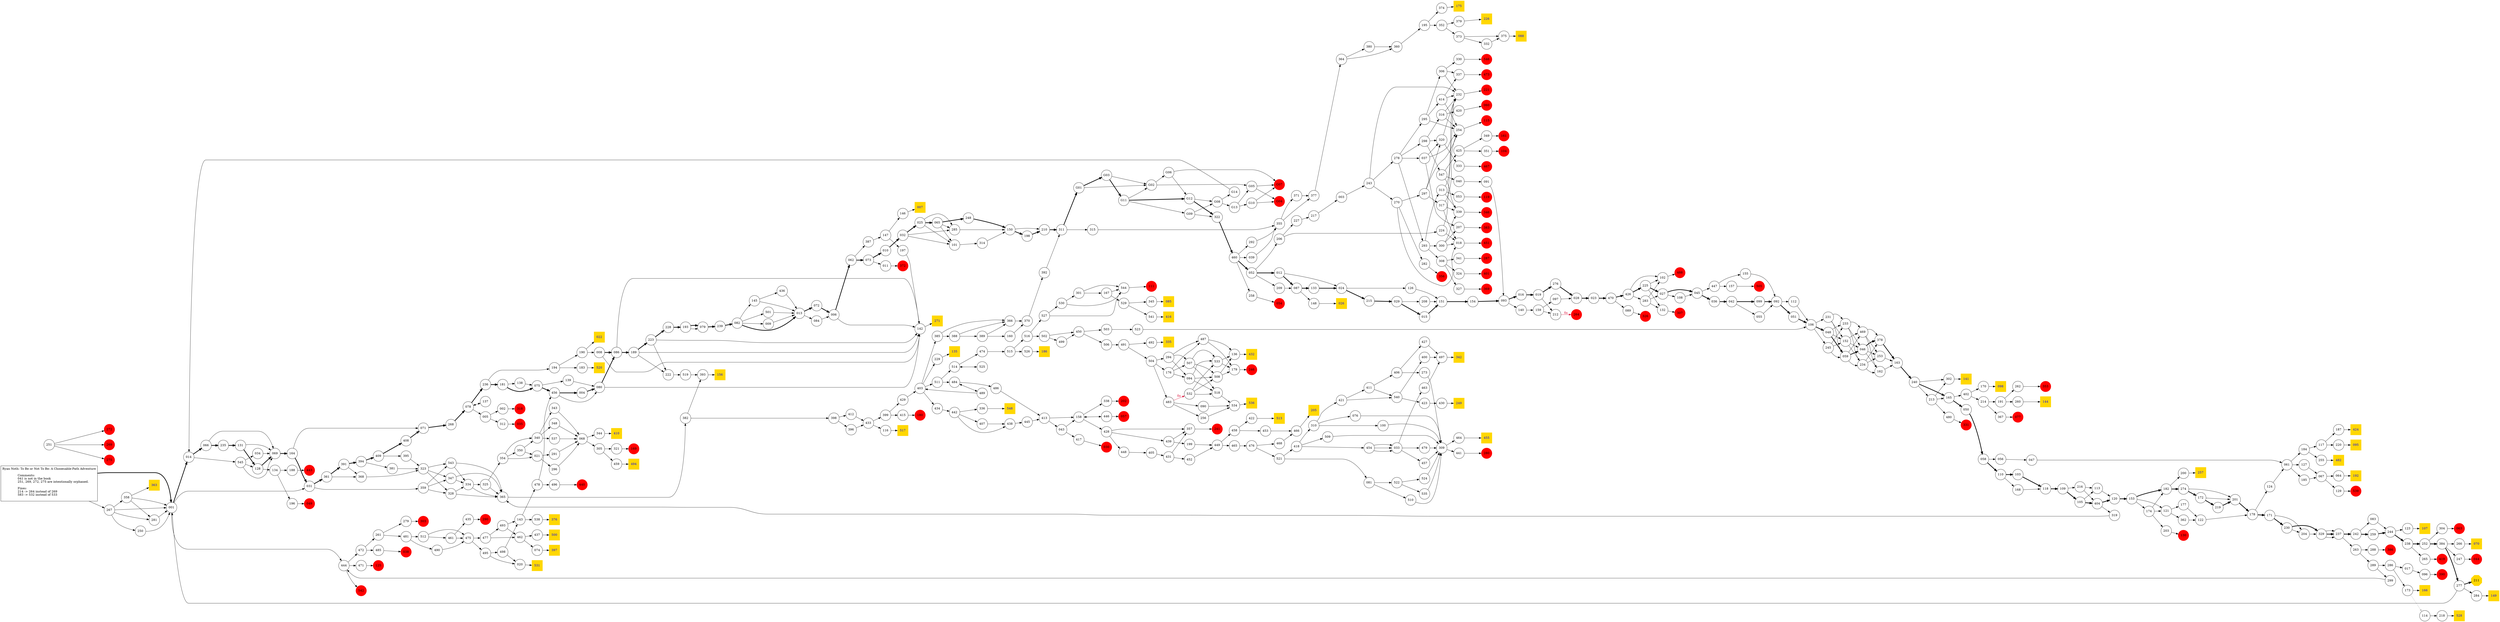 digraph "Fighting Fantasy: Title" {
	// graph defaults
	rankdir=LR
	mclimit=50
	nodesep=.3 // changes horizontal separation of nodes
	ranksep=.4 // changes vertical separation of nodes
	node [height=.7
		width=.7
		shape=ellipse
		margin=0]
	edge[weight=5]

	// a box for a graph label
	// note that you can override the defaults set above
	title [label = "Ryan Noth: To Be or Not To Be: A Chooesable-Path Adventure\n\n \
		Comments:\l \
		041 is not in the book\l \
		251, 269, 272, 275 are intentionally orphaned.\l\l \
		Fixes:\l \
		214 -> 264 instead of 269\l \
		583 -> 532 instead of 533\l \
		"
		shape = "box"
		margin = 0.1]

	subgraph Required {
		node [style = "filled" color = "gold" fillcolor = "gold" fontcolor = "blue" shape = "rect"]
		007
		022
		026
		070
		085
		088
		095
		098
		107
		135
		141
		144
		149
		156
		166
		175
		186
		192
		205
		211 [fontcolor = "black" shape = "octagon"]
		226
		249
		257
		271
		335
		342
		363
		376
		397
		410
		416
		424
		432
		455
		482
		494
		500
		513
		517
		520
		528
		531
		536
		548
	}

	subgraph Death {
		node [style = "filled" color = "red"]
		030
		035
		038
		044
		049
		054
		057
		060
		063
		077
		104
		111
		115
		119
		125
		130
		161
		169
		180
		202
		221
		241
		246
		264
		280
		287
		290
		303
		307
		318
		326
		331
		346
		353
		356
		369
		372
		383
		386
		390
		401
		419
		443
		451
		473
		488
		G04
		G07
		440
		467
		505
		539
		542
		546

		272
		269
		275
	}

	title -> 001 [penwidth = 3]
	title -> 267
	001 -> 031
	001 -> 014 [penwidth = 3]
	001 -> 444
	002 -> 318
	003 -> 243
	004 -> 080 [penwidth = 3]
	005 -> 312
	005 -> 002
	006 -> 142
	006 -> 062 [penwidth = 3]
	008 -> 142
	008 -> 086 [penwidth = 3]
	009 -> 013
	010 -> 032 [penwidth = 3]
	011 -> 372
	012 -> 087 [penwidth = 3]
	012 -> 024
	013 -> 072 [penwidth = 3]
	013 -> 084
	014 -> 066 [penwidth = 3]
	014 -> 545
	015 -> 151 [penwidth = 3]
	016 -> 019 [penwidth = 3]
	017 -> 096
	018 -> 451
	019 -> 276 [penwidth = 3]
	019 -> 212
	020 -> 531
	021 -> 291
	021 -> 296
	023 -> 470 [penwidth = 3]
	024 -> 126
	024 -> 215 [penwidth = 3]
	025 -> 065 [penwidth = 3]
	025 -> 101
	025 -> 285
	027 -> 045 [penwidth = 3]
	027 -> 108
	028 -> 023 [penwidth = 3]
	029 -> 015 [penwidth = 3]
	029 -> 208
	031 -> 361 [penwidth = 3]
	031 -> 359
	032 -> 285
	032 -> 025 [penwidth = 3]
	032 -> 101
	033 -> 463
	033 -> 457
	033 -> 479
	034 -> 069
	036 -> 042 [penwidth = 3]
	037 -> 254
	037 -> 320
	037 -> 207
	039 -> 355
	040 -> 091
	042 -> 055
	042 -> 099 [penwidth = 3]
	043 -> 417
	043 -> 158
	045 -> 036 [penwidth = 3]
	045 -> 447
	046 -> 378 [penwidth = 3]
	046 -> 162
	046 -> 253
	047 -> 061
	048 -> 059 [penwidth = 3]
	048 -> 152
	048 -> 233
	050 -> 058 [penwidth = 3]
	051 -> 106 [penwidth = 3]
	052 -> 206
	052 -> 209
	052 -> 012 [penwidth = 3]
	053 -> 119
	055 -> 092
	056 -> 047
	058 -> 056
	058 -> 110 [penwidth = 3]
	059 -> 046 [penwidth = 3]
	059 -> 469
	059 -> 234
	061 -> 185
	061 -> 127
	061 -> 184
	062 -> 073 [penwidth = 3]
	062 -> 387
	064 -> 192
	065 -> 101
	065 -> 285
	065 -> 248 [penwidth = 3]
	066 -> 235 [penwidth = 3]
	066 -> 069
	067 -> 064
	067 -> 129
	068 -> 305
	068 -> 344
	069 -> 164 [penwidth = 3]
	071 -> 268 [penwidth = 3]
	072 -> 006 [penwidth = 3]
	073 -> 010 [penwidth = 3]
	073 -> 011
	074 -> 397
	075 -> 139
	075 -> 456 [penwidth = 3]
	076 -> 309
	078 -> 005
	078 -> 236 [penwidth = 3]
	078 -> 137 [dir = both]
	079 -> 239 [penwidth = 3]
	080 -> 142
	080 -> 086 [penwidth = 3]
	081 -> 510
	081 -> 522
	082 -> 009
	082 -> 501
	082 -> 145
	082 -> 013 [penwidth = 3]
	083 -> 244
	084 -> 006
	086 -> 142
	086 -> 189 [penwidth = 3]
	087 -> 133 [penwidth = 3]
	087 -> 148
	089 -> 326
	090 -> 534
	091 -> 093
	092 -> 112
	092 -> 051 [penwidth = 3]
	093 -> 016 [penwidth = 3]
	093 -> 140
	094 -> 533
	094 -> 518
	094 -> 508
	096 -> 390
	097 -> 028
	099 -> 092 [penwidth = 3]
	100 -> 309
	101 -> 314
	102 -> 488
	103 -> 118 [penwidth = 3]
	105 -> 404 [penwidth = 3]
	105 -> 113
	106 -> 048 [penwidth = 3]
	106 -> 245
	106 -> 231
	108 -> 045
	109 -> 216
	109 -> 105 [penwidth = 3]
	110 -> 103 [penwidth = 3]
	110 -> 168
	112 -> 106
	113 -> 120
	114 -> 218
	116 -> 517
	117 -> 187
	117 -> 220
	118 -> 109 [penwidth = 3]
	120 -> 153 [penwidth = 3]
	121 -> 177
	121 -> 362
	122 -> 178
	123 -> 107
	124 -> 061
	126 -> 151
	127 -> 067
	128 -> 134
	128 -> 069 [penwidth = 3]
	129 -> 539
	131 -> 128 [penwidth = 3]
	131 -> 069
	132 -> 307
	133 -> 024 [penwidth = 3]
	134 -> 188
	134 -> 196
	136 -> 432
	138 -> 075
	139 -> 080
	140 -> 159
	142 -> 271
	143 -> 538
	143 -> 478
	145 -> 436
	145 -> 013
	146 -> 007
	147 -> 197
	147 -> 146
	148 -> 026
	150 -> 198 [penwidth = 3]
	150 -> 210
	151 -> 154 [penwidth = 3]
	152 -> 046
	152 -> 469
	152 -> 234
	153 -> 121
	153 -> 182 [penwidth = 3]
	153 -> 174
	154 -> 093 [penwidth = 3]
	155 -> 092
	157 -> 505
	158 -> 338
	158 -> 446 [dir = both]
	158 -> 428
	159 -> 097
	159 -> 212
	160 -> 370
	162 -> 163
	163 -> 240 [penwidth = 3]
	164 -> 031 [penwidth = 3]
	164 -> 071
	165 -> 402
	165 -> 050 [penwidth = 3]
	167 -> 529
	167 -> 544
	168 -> 118
	170 -> 098
	171 -> 204
	171 -> 230 [penwidth = 3]
	172 -> 219 [penwidth = 3]
	172 -> 201
	173 -> 166
	173 -> 114 [color = "grey"]
	174 -> 203
	174 -> 121
	174 -> 182
	176 -> 487
	176 -> 094
	176 -> 507
	177 -> 122
	178 -> 171 [penwidth = 3]
	178 -> 124
	179 -> 246
	181 -> 075 [penwidth = 3]
	181 -> 138
	182 -> 200
	182 -> 274 [penwidth = 3]
	183 -> 520
	184 -> 117
	184 -> 255
	185 -> 067
	187 -> 424
	188 -> 443
	189 -> 142
	189 -> 222
	189 -> 223 [penwidth = 3]
	190 -> 022
	191 -> 262
	191 -> 260
	190 -> 008
	193 -> 079
	193 -> 079 [penwidth = 3]
	194 -> 183
	194 -> 190
	195 -> 374
	195 -> 352
	196 -> 049
	197 -> 142
	198 -> 210 [penwidth = 3]
	199 -> 449
	200 -> 257
	201 -> 178 [penwidth = 3]
	203 -> 130
	204 -> 329
	206 -> 227
	206 -> 224
	207 -> 383
	208 -> 151
	209 -> 087
	210 -> 311 [penwidth = 3]
	212 -> 264 [color = "crimson" fontcolor = "crimson" label = "fix"]
	213 -> 302
	213 -> 165
	213 -> 480
	214 -> 367
	214 -> 191
	215 -> 029 [penwidth = 3]
	216 -> 404
	216 -> 113
	217 -> 003
	218 -> 528
	219 -> 201 [penwidth = 3]
	220 -> 095
	222 -> 519
	223 -> 222
	223 -> 142
	223 -> 228 [penwidth = 3]
	224 -> 018
	224 -> 232
	225 -> 132
	225 -> 102
	225 -> 027 [penwidth = 3]
	227 -> 217
	228 -> 193 [penwidth = 3]
	229 -> 135
	230 -> 204
	230 -> 329 [penwidth = 3]
	231 -> 059
	231 -> 233
	231 -> 152
	232 -> 221
	233 -> 046
	233 -> 469
	233 -> 234
	234 -> 162
	234 -> 253
	234 -> 378
	235 -> 131 [penwidth = 3]
	236 -> 181 [penwidth = 3]
	236 -> 194
	237 -> 242 [penwidth = 3]
	237 -> 263
	238 -> 265
	238 -> 252 [penwidth = 3]
	239 -> 082 [penwidth = 3]
	240 -> 302
	240 -> 165 [penwidth = 3]
	240 -> 213
	242 -> 259 [penwidth = 3]
	242 -> 083
	243 -> 278
	243 -> 270
	243 -> 232
	244 -> 123
	244 -> 238 [penwidth = 3]
	245 -> 152
	245 -> 059
	245 -> 233
	247 -> 044
	248 -> 150 [penwidth = 3]
	250 -> 001
	251 -> 272
	251 -> 269
	251 -> 275
	252 -> 384 [penwidth = 3]
	252 -> 304
	253 -> 163
	254 -> 115
	255 -> 482
	256 -> 534
	258 -> 054
	259 -> 244 [penwidth = 3]
	260 -> 144
	261 -> 279
	261 -> 481
	262 -> 353
	263 -> 288
	263 -> 289
	265 -> 419
	266 -> 070
	267 -> 001
	267 -> 358
	267 -> 281
	267 -> 250
	268 -> 078 [penwidth = 3]
	270 -> 297
	270 -> 282
	270 -> 018
	273 -> 309
	274 -> 172 [penwidth = 3]
	274 -> 201
	276 -> 028 [penwidth = 3]
	277 -> 211 [penwidth = 3]
	277 -> 001
	277 -> 284
	278 -> 037
	278 -> 295
	278 -> 293
	278 -> 298
	279 -> 303
	281 -> 001
	282 -> 356
	283 -> 132
	283 -> 102
	283 -> 027
	284 -> 149
	285 -> 150
	286 -> 017
	286 -> 173
	288 -> 386
	289 -> 299
	289 -> 286
	291 -> 068
	292 -> 355
	293 -> 300
	293 -> 308
	293 -> 313
	294 -> 487
	294 -> 094
	294 -> 507
	295 -> 414
	295 -> 306
	295 -> 254
	296 -> 068
	297 -> 317
	297 -> 254
	297 -> 320
	298 -> 547
	298 -> 316
	298 -> 320
	444 -> 299 [dir = back]
	300 -> 207
	300 -> 018
	300 -> 339
	301 -> 167
	301 -> 544
	302 -> 141
	304 -> 063
	305 -> 321
	305 -> 459
	306 -> 330
	306 -> 232
	306 -> 337
	308 -> 327
	308 -> 324
	308 -> 341
	309 -> 441
	309 -> 464
	310 -> 421
	310 -> 100
	310 -> 076
	311 -> G01 [penwidth = 3]
	311 -> 315
	G01 -> G03 [penwidth = 3]
	G01 -> G02
	G02 -> G06
	G02 -> G05
	G03 -> G02
	G03 -> G11 [penwidth = 3]
	G05 -> G07
	G05 -> G04
	G06 -> G07
	G06 -> G12
	G08 -> G14
	G08 -> G13
	G09 -> 322
	G09 -> G08
	G10 -> G07
	G10 -> G04
	G11 -> G09
	G11 -> G12 [penwidth = 3]
	G11 -> G02
	G12 -> 322 [penwidth = 3]
	G12 -> G08
	G13 -> G10
	G13 -> G05
	014 -> G14 [dir = back]
	312 -> 035
	313 -> 053
	313 -> 232
	313 -> 339
	314 -> 150
	315 -> 355
	316 -> 232
	316 -> 254
	316 -> 420
	317 -> 254
	317 -> 018
	317 -> 339
	319 -> 365
	320 -> 232
	320 -> 333
	321 -> 169
	322 -> 460 [penwidth = 3]
	323 -> 328
	323 -> 347
	323 -> 543
	324 -> 401
	325 -> 365
	325 -> 354
	327 -> 369
	328 -> 365
	328 -> 334
	329 -> 237
	329 -> 237 [penwidth = 3]
	329 -> 237
	330 -> 546
	332 -> 375
	333 -> 467
	334 -> 325
	334 -> 365
	336 -> 548
	337 -> 473
	338 -> 202
	339 -> 346
	340 -> 537
	340 -> 343
	340 -> 348
	341 -> 287
	343 -> 068
	344 -> 410
	345 -> 085
	347 -> 365
	347 -> 334
	348 -> 068
	349 -> 161
	350 -> 340
	350 -> 021
	351 -> 104
	352 -> 379
	352 -> 373
	354 -> 021
	354 -> 340
	354 -> 350
	355 -> 377
	355 -> 371
	357 -> 241
	358 -> 363
	358 -> 281
	358 -> 001
	359 -> 328
	359 -> 347
	359 -> 543
	360 -> 195
	361 -> 368
	361 -> 391 [penwidth = 3]
	362 -> 122
	364 -> 380
	364 -> 360
	365 -> 382
	366 -> 370
	367 -> 077
	368 -> 323
	370 -> 392
	371 -> 377
	373 -> 332
	373 -> 375
	374 -> 175
	375 -> 088
	377 -> 364
	378 -> 163 [penwidth = 3]
	379 -> 226
	380 -> 360
	381 -> 323
	382 -> 393
	382 -> 398
	384 -> 277 [penwidth = 3]
	384 -> 247
	384 -> 266
	385 -> 366
	385 -> 388
	387 -> 147
	388 -> 366
	388 -> 389
	389 -> 366
	389 -> 160
	391 -> 368
	391 -> 394 [penwidth = 3]
	392 -> 311
	393 -> 156
	394 -> 381
	394 -> 409 [penwidth = 3]
	395 -> 323
	396 -> 433
	398 -> 396
	398 -> 412
	399 -> 429
	399 -> 415
	400 -> 497
	402 -> 170
	402 -> 214
	403 -> 434
	403 -> 511
	403 -> 229
	403 -> 385
	404 -> 120 [penwidth = 3]
	404 -> 319
	405 -> 431
	406 -> 427
	406 -> 273
	407 -> 438
	408 -> 071 [penwidth = 3]
	409 -> 395
	409 -> 408 [penwidth = 3]
	411 -> 406
	411 -> 540
	412 -> 433
	413 -> 158
	413 -> 043
	414 -> 337
	414 -> 232
	414 -> 254
	415 -> 180
	417 -> 030
	418 -> 310
	418 -> 509
	418 -> 454
	420 -> 060
	421 -> 411
	421 -> 540
	422 -> 513
	423 -> 430
	425 -> 351
	425 -> 349
	426 -> 225 [penwidth = 3]
	426 -> 283
	426 -> 102
	427 -> 497
	428 -> 439
	428 -> 448
	428 -> 357
	429 -> 403
	430 -> 249
	431 -> 357
	431 -> 452
	433 -> 116
	433 -> 399
	434 -> 442
	435 -> 290
	436 -> 013
	437 -> 500
	438 -> 445
	439 -> 199
	439 -> 357
	441 -> 280
	442 -> 438
	442 -> 407
	442 -> 336
	444 -> 542
	444 -> 472
	444 -> 471
	445 -> 413
	446 -> 057
	447 -> 155
	447 -> 157
	448 -> 405
	449 -> 465
	449 -> 458
	450 -> 506
	450 -> 503
	452 -> 449
	453 -> 466
	454 -> 033
	454 -> 033
	454 -> 033
	456 -> 080
	456 -> 004 [penwidth = 3]
	457 -> 309
	458 -> 453
	458 -> 422
	459 -> 494
	460 -> 052 [penwidth = 3]
	460 -> 292
	460 -> 039
	460 -> 258
	461 -> 475
	461 -> 435
	462 -> 074
	462 -> 437
	463 -> 497
	464 -> 455
	465 -> 476
	466 -> 205
	468 -> 466
	469 -> 162
	469 -> 378
	469 -> 253
	470 -> 426 [penwidth = 3]
	470 -> 089
	471 -> 125
	472 -> 485
	472 -> 261
	474 -> 515
	475 -> 495
	475 -> 477
	476 -> 468
	476 -> 521
	477 -> 462
	477 -> 493
	478 -> 456
	478 -> 496
	479 -> 309
	480 -> 331
	481 -> 512
	481 -> 490
	483 -> 532 [color = "crimson" fontcolor = "crimson" label = "fix"]
	483 -> 090
	483 -> 256
	484 -> 486
	484 -> 489 [dir = both]
	485 -> 038
	486 -> 413
	487 -> 136
	487 -> 179
	489 -> 403
	490 -> 475
	491 -> 492
	491 -> 504
	492 -> 335
	493 -> 143
	493 -> 462
	495 -> 020
	495 -> 498
	496 -> 440
	497 -> 342
	498 -> 143
	498 -> 020
	499 -> 450
	501 -> 013
	502 -> 499
	502 -> 450
	503 -> 523
	504 -> 483
	504 -> 294
	504 -> 176
	506 -> 491
	507 -> 533
	507 -> 508
	507 -> 518
	508 -> 136
	508 -> 179
	509 -> 309
	510 -> 309
	511 -> 484
	511 -> 514
	512 -> 461
	512 -> 475
	514 -> 474
	514 -> 525 [dir = both]
	515 -> 526
	515 -> 516
	516 -> 527
	516 -> 502
	518 -> 534
	519 -> 393
	521 -> 418
	521 -> 081
	522 -> 535
	522 -> 524
	523 -> 106
	524 -> 309
	526 -> 186
	527 -> 530
	527 -> 544
	529 -> 345
	529 -> 541
	530 -> 301
	530 -> 544
	532 -> 518
	532 -> 508
	532 -> 533
	533 -> 136
	533 -> 179
	534 -> 536
	535 -> 309
	537 -> 068
	538 -> 376
	540 -> 400
	540 -> 423
	541 -> 416
	543 -> 365
	543 -> 334
	544 -> 111
	545 -> 128
	545 -> 069
	545 -> 034
	547 -> 425
	547 -> 040
	547 -> 339
}
